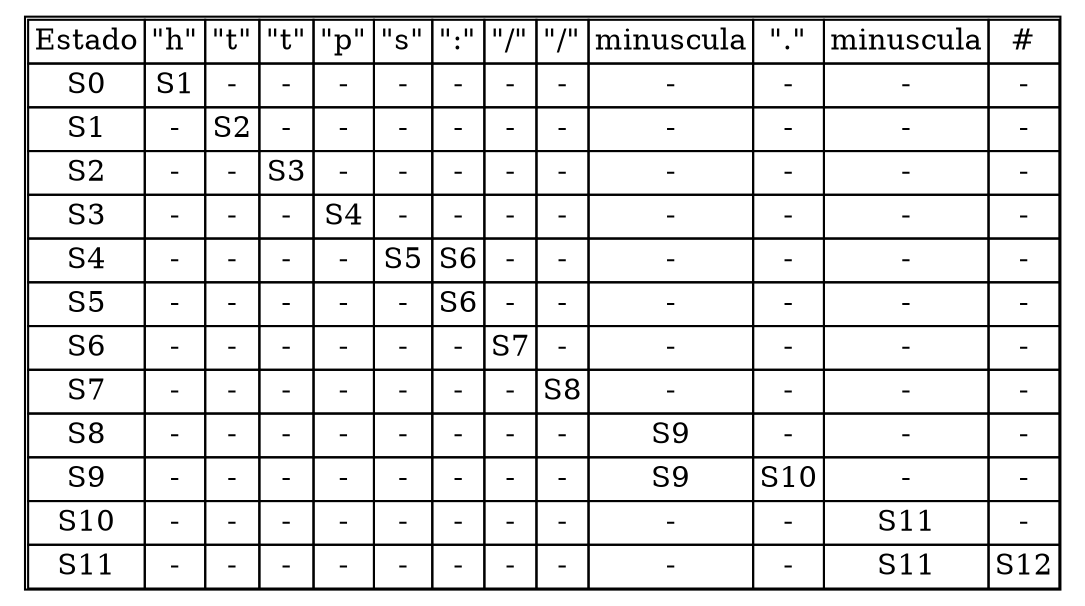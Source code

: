 digraph G {
  node [shape=plaintext]
title ="Tabla de transiciones"
  table [label=<
    <table border='1' cellspacing='0'>
      <tr>
        <td>Estado</td>
        <td>"h"</td>
        <td>"t"</td>
        <td>"t"</td>
        <td>"p"</td>
        <td>"s"</td>
        <td>":"</td>
        <td>"/"</td>
        <td>"/"</td>
        <td>minuscula</td>
        <td>"."</td>
        <td>minuscula</td>
        <td>#</td>
      </tr>
      <tr>
        <td>S0</td>
        <td>S1</td>
        <td>-</td>
        <td>-</td>
        <td>-</td>
        <td>-</td>
        <td>-</td>
        <td>-</td>
        <td>-</td>
        <td>-</td>
        <td>-</td>
        <td>-</td>
        <td>-</td>
      </tr>
      <tr>
        <td>S1</td>
        <td>-</td>
        <td>S2</td>
        <td>-</td>
        <td>-</td>
        <td>-</td>
        <td>-</td>
        <td>-</td>
        <td>-</td>
        <td>-</td>
        <td>-</td>
        <td>-</td>
        <td>-</td>
      </tr>
      <tr>
        <td>S2</td>
        <td>-</td>
        <td>-</td>
        <td>S3</td>
        <td>-</td>
        <td>-</td>
        <td>-</td>
        <td>-</td>
        <td>-</td>
        <td>-</td>
        <td>-</td>
        <td>-</td>
        <td>-</td>
      </tr>
      <tr>
        <td>S3</td>
        <td>-</td>
        <td>-</td>
        <td>-</td>
        <td>S4</td>
        <td>-</td>
        <td>-</td>
        <td>-</td>
        <td>-</td>
        <td>-</td>
        <td>-</td>
        <td>-</td>
        <td>-</td>
      </tr>
      <tr>
        <td>S4</td>
        <td>-</td>
        <td>-</td>
        <td>-</td>
        <td>-</td>
        <td>S5</td>
        <td>S6</td>
        <td>-</td>
        <td>-</td>
        <td>-</td>
        <td>-</td>
        <td>-</td>
        <td>-</td>
      </tr>
      <tr>
        <td>S5</td>
        <td>-</td>
        <td>-</td>
        <td>-</td>
        <td>-</td>
        <td>-</td>
        <td>S6</td>
        <td>-</td>
        <td>-</td>
        <td>-</td>
        <td>-</td>
        <td>-</td>
        <td>-</td>
      </tr>
      <tr>
        <td>S6</td>
        <td>-</td>
        <td>-</td>
        <td>-</td>
        <td>-</td>
        <td>-</td>
        <td>-</td>
        <td>S7</td>
        <td>-</td>
        <td>-</td>
        <td>-</td>
        <td>-</td>
        <td>-</td>
      </tr>
      <tr>
        <td>S7</td>
        <td>-</td>
        <td>-</td>
        <td>-</td>
        <td>-</td>
        <td>-</td>
        <td>-</td>
        <td>-</td>
        <td>S8</td>
        <td>-</td>
        <td>-</td>
        <td>-</td>
        <td>-</td>
      </tr>
      <tr>
        <td>S8</td>
        <td>-</td>
        <td>-</td>
        <td>-</td>
        <td>-</td>
        <td>-</td>
        <td>-</td>
        <td>-</td>
        <td>-</td>
        <td>S9</td>
        <td>-</td>
        <td>-</td>
        <td>-</td>
      </tr>
      <tr>
        <td>S9</td>
        <td>-</td>
        <td>-</td>
        <td>-</td>
        <td>-</td>
        <td>-</td>
        <td>-</td>
        <td>-</td>
        <td>-</td>
        <td>S9</td>
        <td>S10</td>
        <td>-</td>
        <td>-</td>
      </tr>
      <tr>
        <td>S10</td>
        <td>-</td>
        <td>-</td>
        <td>-</td>
        <td>-</td>
        <td>-</td>
        <td>-</td>
        <td>-</td>
        <td>-</td>
        <td>-</td>
        <td>-</td>
        <td>S11</td>
        <td>-</td>
      </tr>
      <tr>
        <td>S11</td>
        <td>-</td>
        <td>-</td>
        <td>-</td>
        <td>-</td>
        <td>-</td>
        <td>-</td>
        <td>-</td>
        <td>-</td>
        <td>-</td>
        <td>-</td>
        <td>S11</td>
        <td>S12</td>
      </tr>
    </table>
  >]
}

